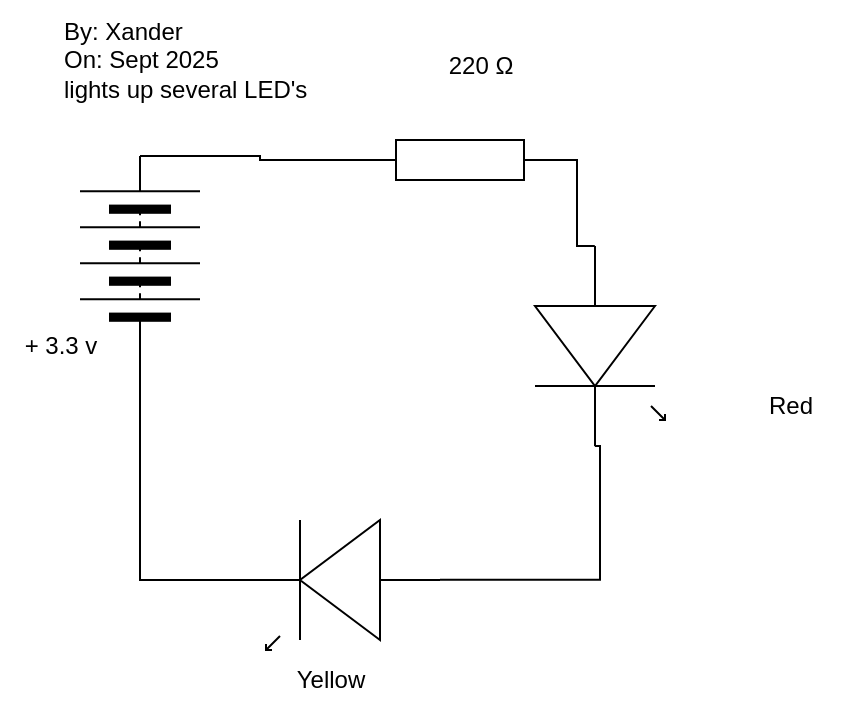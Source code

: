<mxfile>
    <diagram id="8eLudMc2BqONhDFZHoQB" name="Page-1">
        <mxGraphModel dx="767" dy="479" grid="1" gridSize="10" guides="1" tooltips="1" connect="1" arrows="1" fold="1" page="1" pageScale="1" pageWidth="850" pageHeight="1100" math="0" shadow="0">
            <root>
                <mxCell id="0"/>
                <mxCell id="1" parent="0"/>
                <mxCell id="10" style="edgeStyle=elbowEdgeStyle;html=1;exitX=1;exitY=0.5;exitDx=0;exitDy=0;endArrow=none;endFill=0;rounded=0;curved=0;" parent="1" source="2" edge="1">
                    <mxGeometry relative="1" as="geometry">
                        <mxPoint x="220" y="130" as="targetPoint"/>
                    </mxGeometry>
                </mxCell>
                <mxCell id="2" value="" style="pointerEvents=1;verticalLabelPosition=bottom;shadow=0;dashed=0;align=center;html=1;verticalAlign=top;shape=mxgraph.electrical.miscellaneous.batteryStack;rotation=-90;" parent="1" vertex="1">
                    <mxGeometry x="50" y="148" width="100" height="60" as="geometry"/>
                </mxCell>
                <mxCell id="3" value="" style="pointerEvents=1;verticalLabelPosition=bottom;shadow=0;dashed=0;align=center;html=1;verticalAlign=top;shape=mxgraph.electrical.resistors.resistor_1;" parent="1" vertex="1">
                    <mxGeometry x="210" y="120" width="100" height="20" as="geometry"/>
                </mxCell>
                <mxCell id="12" style="edgeStyle=elbowEdgeStyle;html=1;exitX=1;exitY=0.54;exitDx=0;exitDy=0;exitPerimeter=0;rounded=0;curved=0;endArrow=none;endFill=0;entryX=0;entryY=0.54;entryDx=0;entryDy=0;entryPerimeter=0;" parent="1" source="4" edge="1" target="16">
                    <mxGeometry relative="1" as="geometry">
                        <mxPoint x="140" y="280" as="targetPoint"/>
                        <Array as="points">
                            <mxPoint x="330" y="300"/>
                            <mxPoint x="234" y="290"/>
                        </Array>
                    </mxGeometry>
                </mxCell>
                <mxCell id="4" value="" style="verticalLabelPosition=bottom;shadow=0;dashed=0;align=center;html=1;verticalAlign=top;shape=mxgraph.electrical.opto_electronics.led_1;pointerEvents=1;rotation=90;" parent="1" vertex="1">
                    <mxGeometry x="280" y="190.5" width="100" height="65" as="geometry"/>
                </mxCell>
                <mxCell id="5" style="edgeStyle=elbowEdgeStyle;html=1;exitX=0;exitY=0.5;exitDx=0;exitDy=0;entryX=0;entryY=0.5;entryDx=0;entryDy=0;entryPerimeter=0;strokeColor=none;rounded=0;curved=0;" parent="1" source="2" target="3" edge="1">
                    <mxGeometry relative="1" as="geometry">
                        <Array as="points">
                            <mxPoint x="170" y="130"/>
                        </Array>
                    </mxGeometry>
                </mxCell>
                <mxCell id="7" style="edgeStyle=elbowEdgeStyle;html=1;exitX=1;exitY=0.5;exitDx=0;exitDy=0;exitPerimeter=0;entryX=0;entryY=0.54;entryDx=0;entryDy=0;entryPerimeter=0;endArrow=none;endFill=0;rounded=0;" parent="1" source="3" target="4" edge="1">
                    <mxGeometry relative="1" as="geometry"/>
                </mxCell>
                <mxCell id="9" value="+ 3.3 v" style="text;html=1;align=center;verticalAlign=middle;resizable=0;points=[];autosize=1;strokeColor=none;fillColor=none;" parent="1" vertex="1">
                    <mxGeometry x="30" y="208" width="60" height="30" as="geometry"/>
                </mxCell>
                <mxCell id="13" value="Red" style="text;html=1;align=center;verticalAlign=middle;resizable=0;points=[];autosize=1;strokeColor=none;fillColor=none;" parent="1" vertex="1">
                    <mxGeometry x="400" y="238" width="50" height="30" as="geometry"/>
                </mxCell>
                <mxCell id="14" value="&lt;div style=&quot;&quot;&gt;&lt;span style=&quot;background-color: transparent;&quot;&gt;By: Xander&lt;/span&gt;&lt;/div&gt;&lt;div&gt;On: Sept 2025&lt;/div&gt;&lt;div&gt;lights up several LED&#39;s&lt;/div&gt;" style="text;html=1;align=left;verticalAlign=middle;resizable=0;points=[];autosize=1;strokeColor=none;fillColor=none;" parent="1" vertex="1">
                    <mxGeometry x="60" y="50" width="150" height="60" as="geometry"/>
                </mxCell>
                <mxCell id="15" value="220&amp;nbsp;Ω" style="text;html=1;align=center;verticalAlign=middle;resizable=0;points=[];autosize=1;strokeColor=none;fillColor=none;" parent="1" vertex="1">
                    <mxGeometry x="240" y="68" width="60" height="30" as="geometry"/>
                </mxCell>
                <mxCell id="16" value="" style="verticalLabelPosition=bottom;shadow=0;dashed=0;align=center;html=1;verticalAlign=top;shape=mxgraph.electrical.opto_electronics.led_1;pointerEvents=1;rotation=-180;" vertex="1" parent="1">
                    <mxGeometry x="150" y="310" width="100" height="65" as="geometry"/>
                </mxCell>
                <mxCell id="17" style="edgeStyle=elbowEdgeStyle;html=1;exitX=0;exitY=0.5;exitDx=0;exitDy=0;entryX=1;entryY=0.54;entryDx=0;entryDy=0;entryPerimeter=0;endArrow=none;endFill=0;elbow=vertical;rounded=0;curved=0;" edge="1" parent="1" source="2" target="16">
                    <mxGeometry relative="1" as="geometry">
                        <Array as="points">
                            <mxPoint x="110" y="340"/>
                        </Array>
                    </mxGeometry>
                </mxCell>
                <mxCell id="18" value="Yellow" style="text;html=1;align=center;verticalAlign=middle;resizable=0;points=[];autosize=1;strokeColor=none;fillColor=none;" vertex="1" parent="1">
                    <mxGeometry x="165" y="375" width="60" height="30" as="geometry"/>
                </mxCell>
            </root>
        </mxGraphModel>
    </diagram>
</mxfile>